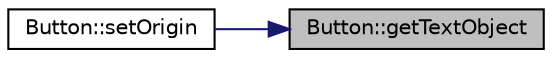digraph "Button::getTextObject"
{
 // LATEX_PDF_SIZE
  edge [fontname="Helvetica",fontsize="10",labelfontname="Helvetica",labelfontsize="10"];
  node [fontname="Helvetica",fontsize="10",shape=record];
  rankdir="RL";
  Node1 [label="Button::getTextObject",height=0.2,width=0.4,color="black", fillcolor="grey75", style="filled", fontcolor="black",tooltip="gets the Text Component of the button."];
  Node1 -> Node2 [dir="back",color="midnightblue",fontsize="10",style="solid",fontname="Helvetica"];
  Node2 [label="Button::setOrigin",height=0.2,width=0.4,color="black", fillcolor="white", style="filled",URL="$class_button.html#a7e37b0bcd827616ebd30c85773f93db6",tooltip="Sets the origin of the button. Used to move buttons around."];
}
